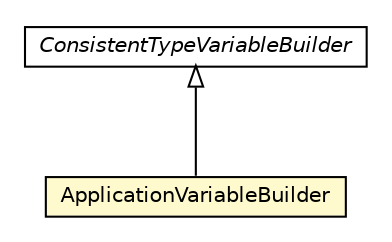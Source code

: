 #!/usr/local/bin/dot
#
# Class diagram 
# Generated by UMLGraph version 5.1 (http://www.umlgraph.org/)
#

digraph G {
	edge [fontname="Helvetica",fontsize=10,labelfontname="Helvetica",labelfontsize=10];
	node [fontname="Helvetica",fontsize=10,shape=plaintext];
	nodesep=0.25;
	ranksep=0.5;
	// org.androidtransfuse.gen.variableBuilder.ApplicationVariableBuilder
	c58189 [label=<<table title="org.androidtransfuse.gen.variableBuilder.ApplicationVariableBuilder" border="0" cellborder="1" cellspacing="0" cellpadding="2" port="p" bgcolor="lemonChiffon" href="./ApplicationVariableBuilder.html">
		<tr><td><table border="0" cellspacing="0" cellpadding="1">
<tr><td align="center" balign="center"> ApplicationVariableBuilder </td></tr>
		</table></td></tr>
		</table>>, fontname="Helvetica", fontcolor="black", fontsize=10.0];
	// org.androidtransfuse.gen.variableBuilder.ConsistentTypeVariableBuilder
	c58193 [label=<<table title="org.androidtransfuse.gen.variableBuilder.ConsistentTypeVariableBuilder" border="0" cellborder="1" cellspacing="0" cellpadding="2" port="p" href="./ConsistentTypeVariableBuilder.html">
		<tr><td><table border="0" cellspacing="0" cellpadding="1">
<tr><td align="center" balign="center"><font face="Helvetica-Oblique"> ConsistentTypeVariableBuilder </font></td></tr>
		</table></td></tr>
		</table>>, fontname="Helvetica", fontcolor="black", fontsize=10.0];
	//org.androidtransfuse.gen.variableBuilder.ApplicationVariableBuilder extends org.androidtransfuse.gen.variableBuilder.ConsistentTypeVariableBuilder
	c58193:p -> c58189:p [dir=back,arrowtail=empty];
}

